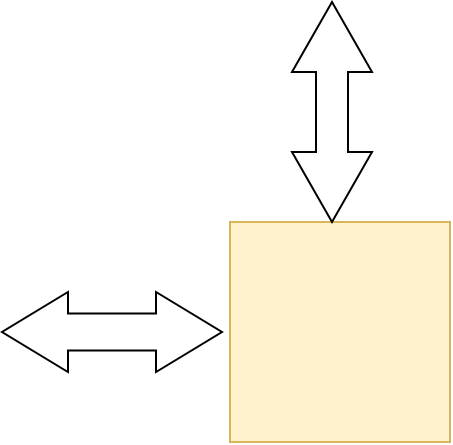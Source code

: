 <mxfile version="24.8.1">
  <diagram name="1 oldal" id="IhlfHFgYTjoIi35J5o37">
    <mxGraphModel dx="819" dy="426" grid="1" gridSize="10" guides="1" tooltips="1" connect="1" arrows="1" fold="1" page="1" pageScale="1" pageWidth="827" pageHeight="1169" math="0" shadow="0">
      <root>
        <mxCell id="0" />
        <mxCell id="1" parent="0" />
        <mxCell id="beBUeoCKw6e9bjog4ek8-1" value="" style="whiteSpace=wrap;html=1;aspect=fixed;fillColor=#fff2cc;strokeColor=#d6b656;" vertex="1" parent="1">
          <mxGeometry x="359" y="320" width="110" height="110" as="geometry" />
        </mxCell>
        <mxCell id="beBUeoCKw6e9bjog4ek8-2" value="" style="html=1;shadow=0;dashed=0;align=center;verticalAlign=middle;shape=mxgraph.arrows2.twoWayArrow;dy=0.6;dx=35;rotation=-90;" vertex="1" parent="1">
          <mxGeometry x="355" y="245" width="110" height="40" as="geometry" />
        </mxCell>
        <mxCell id="beBUeoCKw6e9bjog4ek8-3" value="" style="html=1;shadow=0;dashed=0;align=center;verticalAlign=middle;shape=mxgraph.arrows2.twoWayArrow;dy=0.54;dx=33;rotation=-180;" vertex="1" parent="1">
          <mxGeometry x="245" y="355" width="110" height="40" as="geometry" />
        </mxCell>
      </root>
    </mxGraphModel>
  </diagram>
</mxfile>
